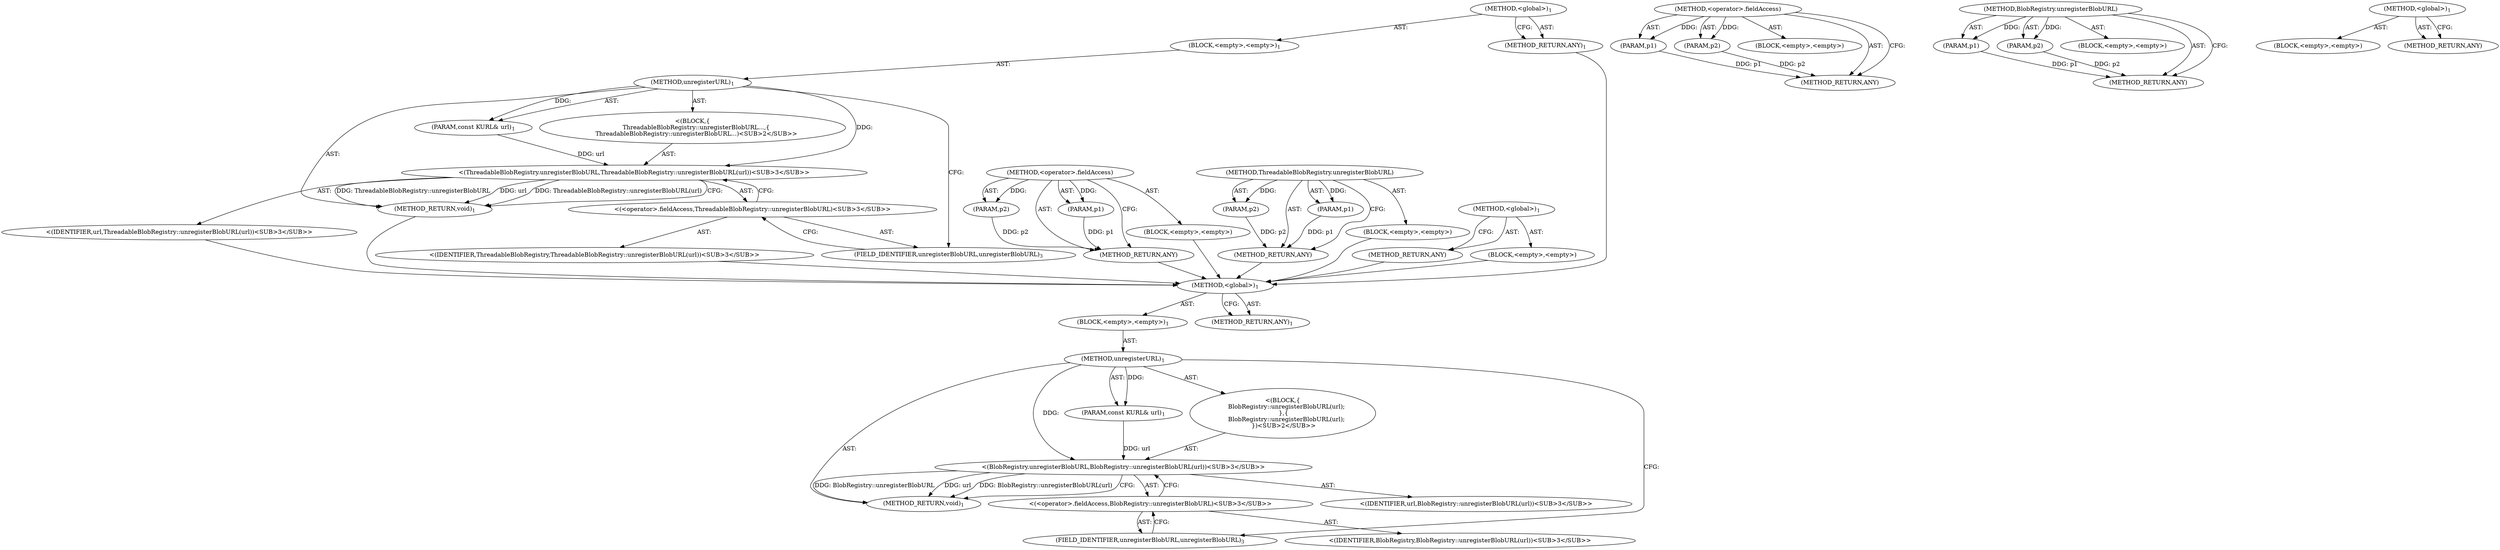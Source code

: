 digraph "&lt;global&gt;" {
vulnerable_6 [label=<(METHOD,&lt;global&gt;)<SUB>1</SUB>>];
vulnerable_7 [label=<(BLOCK,&lt;empty&gt;,&lt;empty&gt;)<SUB>1</SUB>>];
vulnerable_8 [label=<(METHOD,unregisterURL)<SUB>1</SUB>>];
vulnerable_9 [label=<(PARAM,const KURL&amp; url)<SUB>1</SUB>>];
vulnerable_10 [label="<(BLOCK,{
    ThreadableBlobRegistry::unregisterBlobURL...,{
    ThreadableBlobRegistry::unregisterBlobURL...)<SUB>2</SUB>>"];
vulnerable_11 [label="<(ThreadableBlobRegistry.unregisterBlobURL,ThreadableBlobRegistry::unregisterBlobURL(url))<SUB>3</SUB>>"];
vulnerable_12 [label="<(&lt;operator&gt;.fieldAccess,ThreadableBlobRegistry::unregisterBlobURL)<SUB>3</SUB>>"];
vulnerable_13 [label="<(IDENTIFIER,ThreadableBlobRegistry,ThreadableBlobRegistry::unregisterBlobURL(url))<SUB>3</SUB>>"];
vulnerable_14 [label=<(FIELD_IDENTIFIER,unregisterBlobURL,unregisterBlobURL)<SUB>3</SUB>>];
vulnerable_15 [label="<(IDENTIFIER,url,ThreadableBlobRegistry::unregisterBlobURL(url))<SUB>3</SUB>>"];
vulnerable_16 [label=<(METHOD_RETURN,void)<SUB>1</SUB>>];
vulnerable_18 [label=<(METHOD_RETURN,ANY)<SUB>1</SUB>>];
vulnerable_38 [label=<(METHOD,&lt;operator&gt;.fieldAccess)>];
vulnerable_39 [label=<(PARAM,p1)>];
vulnerable_40 [label=<(PARAM,p2)>];
vulnerable_41 [label=<(BLOCK,&lt;empty&gt;,&lt;empty&gt;)>];
vulnerable_42 [label=<(METHOD_RETURN,ANY)>];
vulnerable_33 [label=<(METHOD,ThreadableBlobRegistry.unregisterBlobURL)>];
vulnerable_34 [label=<(PARAM,p1)>];
vulnerable_35 [label=<(PARAM,p2)>];
vulnerable_36 [label=<(BLOCK,&lt;empty&gt;,&lt;empty&gt;)>];
vulnerable_37 [label=<(METHOD_RETURN,ANY)>];
vulnerable_27 [label=<(METHOD,&lt;global&gt;)<SUB>1</SUB>>];
vulnerable_28 [label=<(BLOCK,&lt;empty&gt;,&lt;empty&gt;)>];
vulnerable_29 [label=<(METHOD_RETURN,ANY)>];
fixed_6 [label=<(METHOD,&lt;global&gt;)<SUB>1</SUB>>];
fixed_7 [label=<(BLOCK,&lt;empty&gt;,&lt;empty&gt;)<SUB>1</SUB>>];
fixed_8 [label=<(METHOD,unregisterURL)<SUB>1</SUB>>];
fixed_9 [label=<(PARAM,const KURL&amp; url)<SUB>1</SUB>>];
fixed_10 [label="<(BLOCK,{
    BlobRegistry::unregisterBlobURL(url);
 },{
    BlobRegistry::unregisterBlobURL(url);
 })<SUB>2</SUB>>"];
fixed_11 [label="<(BlobRegistry.unregisterBlobURL,BlobRegistry::unregisterBlobURL(url))<SUB>3</SUB>>"];
fixed_12 [label="<(&lt;operator&gt;.fieldAccess,BlobRegistry::unregisterBlobURL)<SUB>3</SUB>>"];
fixed_13 [label="<(IDENTIFIER,BlobRegistry,BlobRegistry::unregisterBlobURL(url))<SUB>3</SUB>>"];
fixed_14 [label=<(FIELD_IDENTIFIER,unregisterBlobURL,unregisterBlobURL)<SUB>3</SUB>>];
fixed_15 [label="<(IDENTIFIER,url,BlobRegistry::unregisterBlobURL(url))<SUB>3</SUB>>"];
fixed_16 [label=<(METHOD_RETURN,void)<SUB>1</SUB>>];
fixed_18 [label=<(METHOD_RETURN,ANY)<SUB>1</SUB>>];
fixed_38 [label=<(METHOD,&lt;operator&gt;.fieldAccess)>];
fixed_39 [label=<(PARAM,p1)>];
fixed_40 [label=<(PARAM,p2)>];
fixed_41 [label=<(BLOCK,&lt;empty&gt;,&lt;empty&gt;)>];
fixed_42 [label=<(METHOD_RETURN,ANY)>];
fixed_33 [label=<(METHOD,BlobRegistry.unregisterBlobURL)>];
fixed_34 [label=<(PARAM,p1)>];
fixed_35 [label=<(PARAM,p2)>];
fixed_36 [label=<(BLOCK,&lt;empty&gt;,&lt;empty&gt;)>];
fixed_37 [label=<(METHOD_RETURN,ANY)>];
fixed_27 [label=<(METHOD,&lt;global&gt;)<SUB>1</SUB>>];
fixed_28 [label=<(BLOCK,&lt;empty&gt;,&lt;empty&gt;)>];
fixed_29 [label=<(METHOD_RETURN,ANY)>];
vulnerable_6 -> vulnerable_7  [key=0, label="AST: "];
vulnerable_6 -> vulnerable_18  [key=0, label="AST: "];
vulnerable_6 -> vulnerable_18  [key=1, label="CFG: "];
vulnerable_7 -> vulnerable_8  [key=0, label="AST: "];
vulnerable_8 -> vulnerable_9  [key=0, label="AST: "];
vulnerable_8 -> vulnerable_9  [key=1, label="DDG: "];
vulnerable_8 -> vulnerable_10  [key=0, label="AST: "];
vulnerable_8 -> vulnerable_16  [key=0, label="AST: "];
vulnerable_8 -> vulnerable_14  [key=0, label="CFG: "];
vulnerable_8 -> vulnerable_11  [key=0, label="DDG: "];
vulnerable_9 -> vulnerable_11  [key=0, label="DDG: url"];
vulnerable_10 -> vulnerable_11  [key=0, label="AST: "];
vulnerable_11 -> vulnerable_12  [key=0, label="AST: "];
vulnerable_11 -> vulnerable_15  [key=0, label="AST: "];
vulnerable_11 -> vulnerable_16  [key=0, label="CFG: "];
vulnerable_11 -> vulnerable_16  [key=1, label="DDG: ThreadableBlobRegistry::unregisterBlobURL"];
vulnerable_11 -> vulnerable_16  [key=2, label="DDG: url"];
vulnerable_11 -> vulnerable_16  [key=3, label="DDG: ThreadableBlobRegistry::unregisterBlobURL(url)"];
vulnerable_12 -> vulnerable_13  [key=0, label="AST: "];
vulnerable_12 -> vulnerable_14  [key=0, label="AST: "];
vulnerable_12 -> vulnerable_11  [key=0, label="CFG: "];
vulnerable_13 -> fixed_6  [key=0];
vulnerable_14 -> vulnerable_12  [key=0, label="CFG: "];
vulnerable_15 -> fixed_6  [key=0];
vulnerable_16 -> fixed_6  [key=0];
vulnerable_18 -> fixed_6  [key=0];
vulnerable_38 -> vulnerable_39  [key=0, label="AST: "];
vulnerable_38 -> vulnerable_39  [key=1, label="DDG: "];
vulnerable_38 -> vulnerable_41  [key=0, label="AST: "];
vulnerable_38 -> vulnerable_40  [key=0, label="AST: "];
vulnerable_38 -> vulnerable_40  [key=1, label="DDG: "];
vulnerable_38 -> vulnerable_42  [key=0, label="AST: "];
vulnerable_38 -> vulnerable_42  [key=1, label="CFG: "];
vulnerable_39 -> vulnerable_42  [key=0, label="DDG: p1"];
vulnerable_40 -> vulnerable_42  [key=0, label="DDG: p2"];
vulnerable_41 -> fixed_6  [key=0];
vulnerable_42 -> fixed_6  [key=0];
vulnerable_33 -> vulnerable_34  [key=0, label="AST: "];
vulnerable_33 -> vulnerable_34  [key=1, label="DDG: "];
vulnerable_33 -> vulnerable_36  [key=0, label="AST: "];
vulnerable_33 -> vulnerable_35  [key=0, label="AST: "];
vulnerable_33 -> vulnerable_35  [key=1, label="DDG: "];
vulnerable_33 -> vulnerable_37  [key=0, label="AST: "];
vulnerable_33 -> vulnerable_37  [key=1, label="CFG: "];
vulnerable_34 -> vulnerable_37  [key=0, label="DDG: p1"];
vulnerable_35 -> vulnerable_37  [key=0, label="DDG: p2"];
vulnerable_36 -> fixed_6  [key=0];
vulnerable_37 -> fixed_6  [key=0];
vulnerable_27 -> vulnerable_28  [key=0, label="AST: "];
vulnerable_27 -> vulnerable_29  [key=0, label="AST: "];
vulnerable_27 -> vulnerable_29  [key=1, label="CFG: "];
vulnerable_28 -> fixed_6  [key=0];
vulnerable_29 -> fixed_6  [key=0];
fixed_6 -> fixed_7  [key=0, label="AST: "];
fixed_6 -> fixed_18  [key=0, label="AST: "];
fixed_6 -> fixed_18  [key=1, label="CFG: "];
fixed_7 -> fixed_8  [key=0, label="AST: "];
fixed_8 -> fixed_9  [key=0, label="AST: "];
fixed_8 -> fixed_9  [key=1, label="DDG: "];
fixed_8 -> fixed_10  [key=0, label="AST: "];
fixed_8 -> fixed_16  [key=0, label="AST: "];
fixed_8 -> fixed_14  [key=0, label="CFG: "];
fixed_8 -> fixed_11  [key=0, label="DDG: "];
fixed_9 -> fixed_11  [key=0, label="DDG: url"];
fixed_10 -> fixed_11  [key=0, label="AST: "];
fixed_11 -> fixed_12  [key=0, label="AST: "];
fixed_11 -> fixed_15  [key=0, label="AST: "];
fixed_11 -> fixed_16  [key=0, label="CFG: "];
fixed_11 -> fixed_16  [key=1, label="DDG: BlobRegistry::unregisterBlobURL"];
fixed_11 -> fixed_16  [key=2, label="DDG: url"];
fixed_11 -> fixed_16  [key=3, label="DDG: BlobRegistry::unregisterBlobURL(url)"];
fixed_12 -> fixed_13  [key=0, label="AST: "];
fixed_12 -> fixed_14  [key=0, label="AST: "];
fixed_12 -> fixed_11  [key=0, label="CFG: "];
fixed_14 -> fixed_12  [key=0, label="CFG: "];
fixed_38 -> fixed_39  [key=0, label="AST: "];
fixed_38 -> fixed_39  [key=1, label="DDG: "];
fixed_38 -> fixed_41  [key=0, label="AST: "];
fixed_38 -> fixed_40  [key=0, label="AST: "];
fixed_38 -> fixed_40  [key=1, label="DDG: "];
fixed_38 -> fixed_42  [key=0, label="AST: "];
fixed_38 -> fixed_42  [key=1, label="CFG: "];
fixed_39 -> fixed_42  [key=0, label="DDG: p1"];
fixed_40 -> fixed_42  [key=0, label="DDG: p2"];
fixed_33 -> fixed_34  [key=0, label="AST: "];
fixed_33 -> fixed_34  [key=1, label="DDG: "];
fixed_33 -> fixed_36  [key=0, label="AST: "];
fixed_33 -> fixed_35  [key=0, label="AST: "];
fixed_33 -> fixed_35  [key=1, label="DDG: "];
fixed_33 -> fixed_37  [key=0, label="AST: "];
fixed_33 -> fixed_37  [key=1, label="CFG: "];
fixed_34 -> fixed_37  [key=0, label="DDG: p1"];
fixed_35 -> fixed_37  [key=0, label="DDG: p2"];
fixed_27 -> fixed_28  [key=0, label="AST: "];
fixed_27 -> fixed_29  [key=0, label="AST: "];
fixed_27 -> fixed_29  [key=1, label="CFG: "];
}
